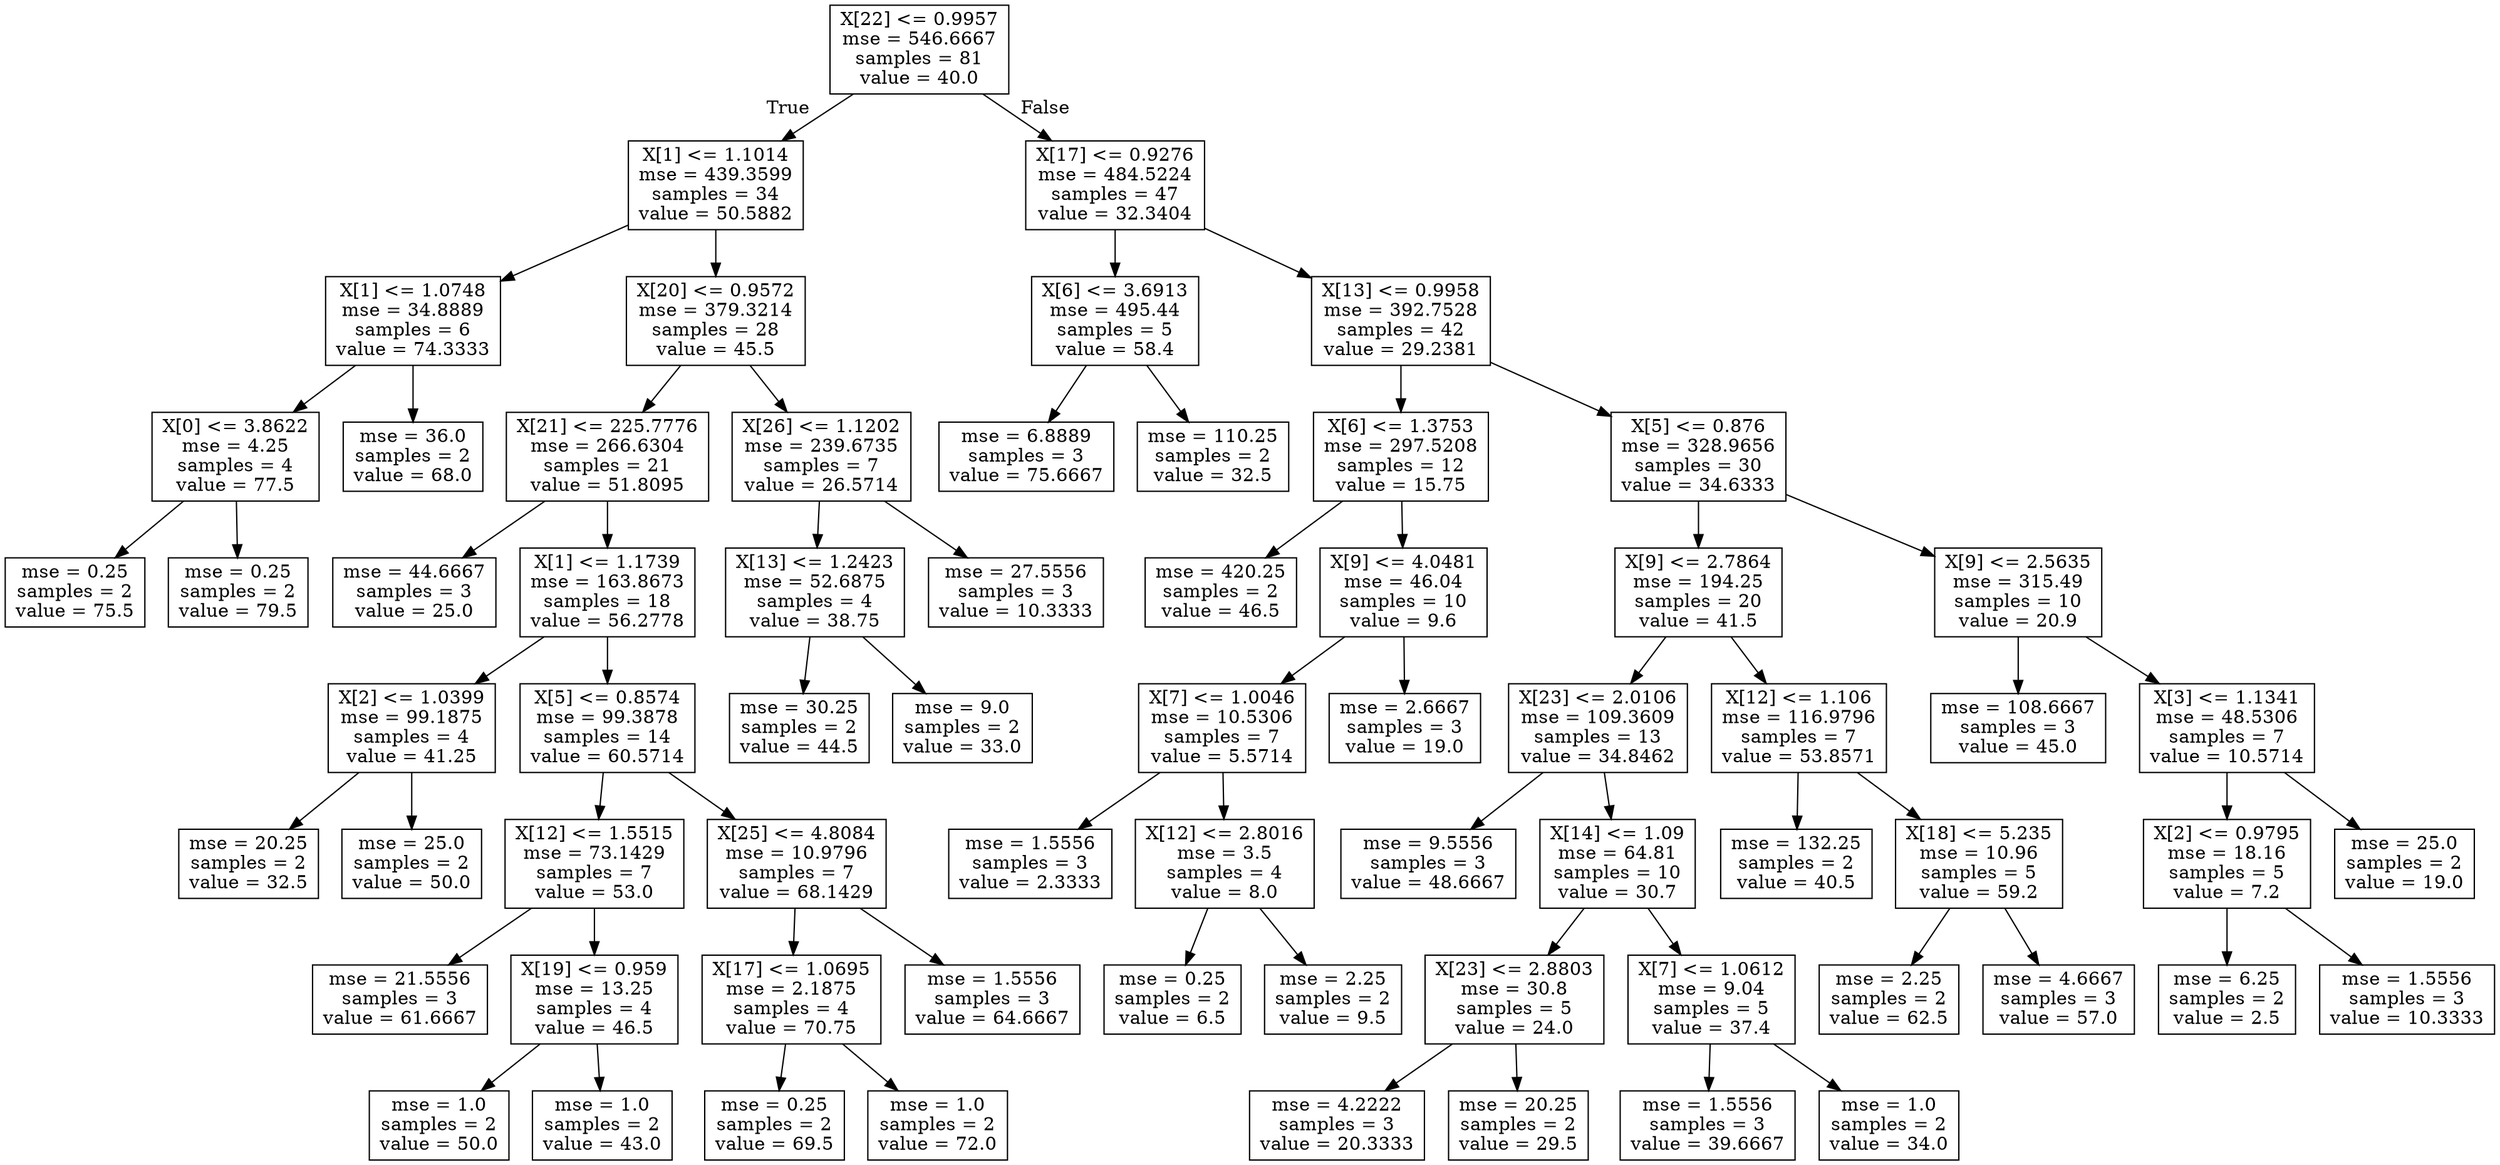 digraph Tree {
node [shape=box] ;
0 [label="X[22] <= 0.9957\nmse = 546.6667\nsamples = 81\nvalue = 40.0"] ;
1 [label="X[1] <= 1.1014\nmse = 439.3599\nsamples = 34\nvalue = 50.5882"] ;
0 -> 1 [labeldistance=2.5, labelangle=45, headlabel="True"] ;
2 [label="X[1] <= 1.0748\nmse = 34.8889\nsamples = 6\nvalue = 74.3333"] ;
1 -> 2 ;
3 [label="X[0] <= 3.8622\nmse = 4.25\nsamples = 4\nvalue = 77.5"] ;
2 -> 3 ;
4 [label="mse = 0.25\nsamples = 2\nvalue = 75.5"] ;
3 -> 4 ;
5 [label="mse = 0.25\nsamples = 2\nvalue = 79.5"] ;
3 -> 5 ;
6 [label="mse = 36.0\nsamples = 2\nvalue = 68.0"] ;
2 -> 6 ;
7 [label="X[20] <= 0.9572\nmse = 379.3214\nsamples = 28\nvalue = 45.5"] ;
1 -> 7 ;
8 [label="X[21] <= 225.7776\nmse = 266.6304\nsamples = 21\nvalue = 51.8095"] ;
7 -> 8 ;
9 [label="mse = 44.6667\nsamples = 3\nvalue = 25.0"] ;
8 -> 9 ;
10 [label="X[1] <= 1.1739\nmse = 163.8673\nsamples = 18\nvalue = 56.2778"] ;
8 -> 10 ;
11 [label="X[2] <= 1.0399\nmse = 99.1875\nsamples = 4\nvalue = 41.25"] ;
10 -> 11 ;
12 [label="mse = 20.25\nsamples = 2\nvalue = 32.5"] ;
11 -> 12 ;
13 [label="mse = 25.0\nsamples = 2\nvalue = 50.0"] ;
11 -> 13 ;
14 [label="X[5] <= 0.8574\nmse = 99.3878\nsamples = 14\nvalue = 60.5714"] ;
10 -> 14 ;
15 [label="X[12] <= 1.5515\nmse = 73.1429\nsamples = 7\nvalue = 53.0"] ;
14 -> 15 ;
16 [label="mse = 21.5556\nsamples = 3\nvalue = 61.6667"] ;
15 -> 16 ;
17 [label="X[19] <= 0.959\nmse = 13.25\nsamples = 4\nvalue = 46.5"] ;
15 -> 17 ;
18 [label="mse = 1.0\nsamples = 2\nvalue = 50.0"] ;
17 -> 18 ;
19 [label="mse = 1.0\nsamples = 2\nvalue = 43.0"] ;
17 -> 19 ;
20 [label="X[25] <= 4.8084\nmse = 10.9796\nsamples = 7\nvalue = 68.1429"] ;
14 -> 20 ;
21 [label="X[17] <= 1.0695\nmse = 2.1875\nsamples = 4\nvalue = 70.75"] ;
20 -> 21 ;
22 [label="mse = 0.25\nsamples = 2\nvalue = 69.5"] ;
21 -> 22 ;
23 [label="mse = 1.0\nsamples = 2\nvalue = 72.0"] ;
21 -> 23 ;
24 [label="mse = 1.5556\nsamples = 3\nvalue = 64.6667"] ;
20 -> 24 ;
25 [label="X[26] <= 1.1202\nmse = 239.6735\nsamples = 7\nvalue = 26.5714"] ;
7 -> 25 ;
26 [label="X[13] <= 1.2423\nmse = 52.6875\nsamples = 4\nvalue = 38.75"] ;
25 -> 26 ;
27 [label="mse = 30.25\nsamples = 2\nvalue = 44.5"] ;
26 -> 27 ;
28 [label="mse = 9.0\nsamples = 2\nvalue = 33.0"] ;
26 -> 28 ;
29 [label="mse = 27.5556\nsamples = 3\nvalue = 10.3333"] ;
25 -> 29 ;
30 [label="X[17] <= 0.9276\nmse = 484.5224\nsamples = 47\nvalue = 32.3404"] ;
0 -> 30 [labeldistance=2.5, labelangle=-45, headlabel="False"] ;
31 [label="X[6] <= 3.6913\nmse = 495.44\nsamples = 5\nvalue = 58.4"] ;
30 -> 31 ;
32 [label="mse = 6.8889\nsamples = 3\nvalue = 75.6667"] ;
31 -> 32 ;
33 [label="mse = 110.25\nsamples = 2\nvalue = 32.5"] ;
31 -> 33 ;
34 [label="X[13] <= 0.9958\nmse = 392.7528\nsamples = 42\nvalue = 29.2381"] ;
30 -> 34 ;
35 [label="X[6] <= 1.3753\nmse = 297.5208\nsamples = 12\nvalue = 15.75"] ;
34 -> 35 ;
36 [label="mse = 420.25\nsamples = 2\nvalue = 46.5"] ;
35 -> 36 ;
37 [label="X[9] <= 4.0481\nmse = 46.04\nsamples = 10\nvalue = 9.6"] ;
35 -> 37 ;
38 [label="X[7] <= 1.0046\nmse = 10.5306\nsamples = 7\nvalue = 5.5714"] ;
37 -> 38 ;
39 [label="mse = 1.5556\nsamples = 3\nvalue = 2.3333"] ;
38 -> 39 ;
40 [label="X[12] <= 2.8016\nmse = 3.5\nsamples = 4\nvalue = 8.0"] ;
38 -> 40 ;
41 [label="mse = 0.25\nsamples = 2\nvalue = 6.5"] ;
40 -> 41 ;
42 [label="mse = 2.25\nsamples = 2\nvalue = 9.5"] ;
40 -> 42 ;
43 [label="mse = 2.6667\nsamples = 3\nvalue = 19.0"] ;
37 -> 43 ;
44 [label="X[5] <= 0.876\nmse = 328.9656\nsamples = 30\nvalue = 34.6333"] ;
34 -> 44 ;
45 [label="X[9] <= 2.7864\nmse = 194.25\nsamples = 20\nvalue = 41.5"] ;
44 -> 45 ;
46 [label="X[23] <= 2.0106\nmse = 109.3609\nsamples = 13\nvalue = 34.8462"] ;
45 -> 46 ;
47 [label="mse = 9.5556\nsamples = 3\nvalue = 48.6667"] ;
46 -> 47 ;
48 [label="X[14] <= 1.09\nmse = 64.81\nsamples = 10\nvalue = 30.7"] ;
46 -> 48 ;
49 [label="X[23] <= 2.8803\nmse = 30.8\nsamples = 5\nvalue = 24.0"] ;
48 -> 49 ;
50 [label="mse = 4.2222\nsamples = 3\nvalue = 20.3333"] ;
49 -> 50 ;
51 [label="mse = 20.25\nsamples = 2\nvalue = 29.5"] ;
49 -> 51 ;
52 [label="X[7] <= 1.0612\nmse = 9.04\nsamples = 5\nvalue = 37.4"] ;
48 -> 52 ;
53 [label="mse = 1.5556\nsamples = 3\nvalue = 39.6667"] ;
52 -> 53 ;
54 [label="mse = 1.0\nsamples = 2\nvalue = 34.0"] ;
52 -> 54 ;
55 [label="X[12] <= 1.106\nmse = 116.9796\nsamples = 7\nvalue = 53.8571"] ;
45 -> 55 ;
56 [label="mse = 132.25\nsamples = 2\nvalue = 40.5"] ;
55 -> 56 ;
57 [label="X[18] <= 5.235\nmse = 10.96\nsamples = 5\nvalue = 59.2"] ;
55 -> 57 ;
58 [label="mse = 2.25\nsamples = 2\nvalue = 62.5"] ;
57 -> 58 ;
59 [label="mse = 4.6667\nsamples = 3\nvalue = 57.0"] ;
57 -> 59 ;
60 [label="X[9] <= 2.5635\nmse = 315.49\nsamples = 10\nvalue = 20.9"] ;
44 -> 60 ;
61 [label="mse = 108.6667\nsamples = 3\nvalue = 45.0"] ;
60 -> 61 ;
62 [label="X[3] <= 1.1341\nmse = 48.5306\nsamples = 7\nvalue = 10.5714"] ;
60 -> 62 ;
63 [label="X[2] <= 0.9795\nmse = 18.16\nsamples = 5\nvalue = 7.2"] ;
62 -> 63 ;
64 [label="mse = 6.25\nsamples = 2\nvalue = 2.5"] ;
63 -> 64 ;
65 [label="mse = 1.5556\nsamples = 3\nvalue = 10.3333"] ;
63 -> 65 ;
66 [label="mse = 25.0\nsamples = 2\nvalue = 19.0"] ;
62 -> 66 ;
}